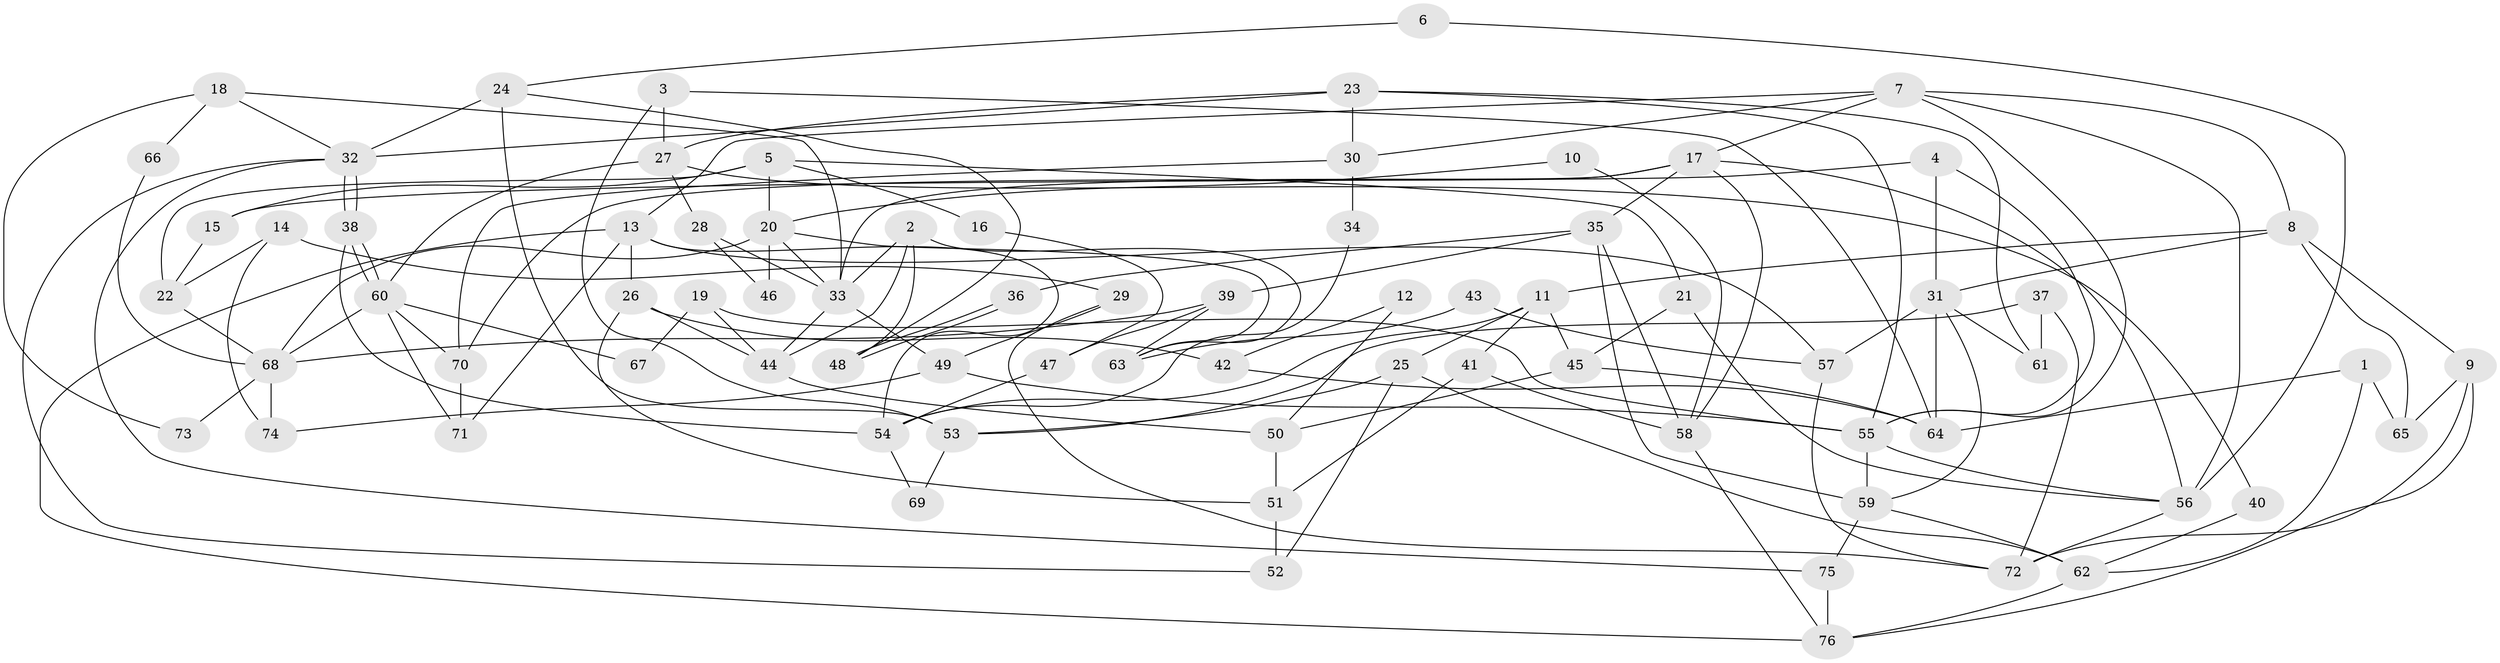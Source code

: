 // Generated by graph-tools (version 1.1) at 2025/50/03/09/25 03:50:01]
// undirected, 76 vertices, 152 edges
graph export_dot {
graph [start="1"]
  node [color=gray90,style=filled];
  1;
  2;
  3;
  4;
  5;
  6;
  7;
  8;
  9;
  10;
  11;
  12;
  13;
  14;
  15;
  16;
  17;
  18;
  19;
  20;
  21;
  22;
  23;
  24;
  25;
  26;
  27;
  28;
  29;
  30;
  31;
  32;
  33;
  34;
  35;
  36;
  37;
  38;
  39;
  40;
  41;
  42;
  43;
  44;
  45;
  46;
  47;
  48;
  49;
  50;
  51;
  52;
  53;
  54;
  55;
  56;
  57;
  58;
  59;
  60;
  61;
  62;
  63;
  64;
  65;
  66;
  67;
  68;
  69;
  70;
  71;
  72;
  73;
  74;
  75;
  76;
  1 -- 65;
  1 -- 64;
  1 -- 62;
  2 -- 44;
  2 -- 48;
  2 -- 33;
  2 -- 63;
  3 -- 27;
  3 -- 53;
  3 -- 64;
  4 -- 15;
  4 -- 31;
  4 -- 55;
  5 -- 21;
  5 -- 20;
  5 -- 15;
  5 -- 16;
  5 -- 22;
  6 -- 56;
  6 -- 24;
  7 -- 56;
  7 -- 17;
  7 -- 8;
  7 -- 13;
  7 -- 30;
  7 -- 55;
  8 -- 31;
  8 -- 9;
  8 -- 11;
  8 -- 65;
  9 -- 76;
  9 -- 65;
  9 -- 72;
  10 -- 20;
  10 -- 58;
  11 -- 54;
  11 -- 25;
  11 -- 41;
  11 -- 45;
  12 -- 42;
  12 -- 50;
  13 -- 76;
  13 -- 26;
  13 -- 54;
  13 -- 57;
  13 -- 71;
  14 -- 74;
  14 -- 22;
  14 -- 29;
  15 -- 22;
  16 -- 47;
  17 -- 33;
  17 -- 58;
  17 -- 35;
  17 -- 56;
  17 -- 70;
  18 -- 32;
  18 -- 33;
  18 -- 66;
  18 -- 73;
  19 -- 55;
  19 -- 44;
  19 -- 67;
  20 -- 63;
  20 -- 33;
  20 -- 46;
  20 -- 68;
  21 -- 56;
  21 -- 45;
  22 -- 68;
  23 -- 55;
  23 -- 30;
  23 -- 27;
  23 -- 32;
  23 -- 61;
  24 -- 32;
  24 -- 53;
  24 -- 48;
  25 -- 62;
  25 -- 52;
  25 -- 53;
  26 -- 51;
  26 -- 42;
  26 -- 44;
  27 -- 60;
  27 -- 28;
  27 -- 40;
  28 -- 33;
  28 -- 46;
  29 -- 72;
  29 -- 49;
  30 -- 70;
  30 -- 34;
  31 -- 64;
  31 -- 57;
  31 -- 59;
  31 -- 61;
  32 -- 38;
  32 -- 38;
  32 -- 52;
  32 -- 75;
  33 -- 49;
  33 -- 44;
  34 -- 54;
  35 -- 59;
  35 -- 36;
  35 -- 39;
  35 -- 58;
  36 -- 48;
  36 -- 48;
  37 -- 61;
  37 -- 72;
  37 -- 53;
  38 -- 60;
  38 -- 60;
  38 -- 54;
  39 -- 68;
  39 -- 47;
  39 -- 63;
  40 -- 62;
  41 -- 58;
  41 -- 51;
  42 -- 64;
  43 -- 63;
  43 -- 57;
  44 -- 50;
  45 -- 50;
  45 -- 64;
  47 -- 54;
  49 -- 55;
  49 -- 74;
  50 -- 51;
  51 -- 52;
  53 -- 69;
  54 -- 69;
  55 -- 56;
  55 -- 59;
  56 -- 72;
  57 -- 72;
  58 -- 76;
  59 -- 62;
  59 -- 75;
  60 -- 71;
  60 -- 67;
  60 -- 68;
  60 -- 70;
  62 -- 76;
  66 -- 68;
  68 -- 73;
  68 -- 74;
  70 -- 71;
  75 -- 76;
}
